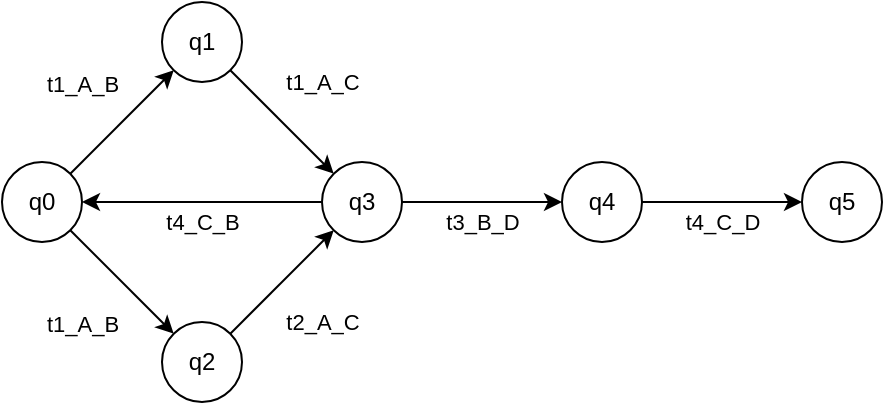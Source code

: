 <mxfile version="22.0.4" type="device">
  <diagram name="Pagina-1" id="nIeyPK9QJzHCQirBHih5">
    <mxGraphModel dx="472" dy="855" grid="1" gridSize="10" guides="1" tooltips="1" connect="1" arrows="1" fold="1" page="1" pageScale="1" pageWidth="827" pageHeight="1169" math="0" shadow="0">
      <root>
        <mxCell id="0" />
        <mxCell id="1" parent="0" />
        <mxCell id="TcRPlJFlF0x7xFAKsVos-1" style="rounded=0;orthogonalLoop=1;jettySize=auto;html=1;" edge="1" parent="1" source="TcRPlJFlF0x7xFAKsVos-5" target="TcRPlJFlF0x7xFAKsVos-9">
          <mxGeometry relative="1" as="geometry" />
        </mxCell>
        <mxCell id="TcRPlJFlF0x7xFAKsVos-2" value="t1_A_B" style="edgeLabel;html=1;align=center;verticalAlign=middle;resizable=0;points=[];" vertex="1" connectable="0" parent="TcRPlJFlF0x7xFAKsVos-1">
          <mxGeometry x="0.056" y="-1" relative="1" as="geometry">
            <mxPoint x="-22" y="-19" as="offset" />
          </mxGeometry>
        </mxCell>
        <mxCell id="TcRPlJFlF0x7xFAKsVos-3" style="rounded=0;orthogonalLoop=1;jettySize=auto;html=1;" edge="1" parent="1" source="TcRPlJFlF0x7xFAKsVos-5" target="TcRPlJFlF0x7xFAKsVos-12">
          <mxGeometry relative="1" as="geometry">
            <mxPoint x="205.858" y="285.858" as="targetPoint" />
          </mxGeometry>
        </mxCell>
        <mxCell id="TcRPlJFlF0x7xFAKsVos-4" value="t1_A_B" style="edgeLabel;html=1;align=center;verticalAlign=middle;resizable=0;points=[];" vertex="1" connectable="0" parent="TcRPlJFlF0x7xFAKsVos-3">
          <mxGeometry x="-0.13" y="2" relative="1" as="geometry">
            <mxPoint x="-18" y="25" as="offset" />
          </mxGeometry>
        </mxCell>
        <mxCell id="TcRPlJFlF0x7xFAKsVos-5" value="q0" style="ellipse;whiteSpace=wrap;html=1;aspect=fixed;" vertex="1" parent="1">
          <mxGeometry x="120" y="160" width="40" height="40" as="geometry" />
        </mxCell>
        <mxCell id="TcRPlJFlF0x7xFAKsVos-14" style="edgeStyle=orthogonalEdgeStyle;rounded=0;orthogonalLoop=1;jettySize=auto;html=1;" edge="1" parent="1" source="TcRPlJFlF0x7xFAKsVos-6" target="TcRPlJFlF0x7xFAKsVos-5">
          <mxGeometry relative="1" as="geometry" />
        </mxCell>
        <mxCell id="TcRPlJFlF0x7xFAKsVos-22" value="t4_C_B" style="edgeLabel;html=1;align=center;verticalAlign=middle;resizable=0;points=[];" vertex="1" connectable="0" parent="TcRPlJFlF0x7xFAKsVos-14">
          <mxGeometry y="-1" relative="1" as="geometry">
            <mxPoint y="11" as="offset" />
          </mxGeometry>
        </mxCell>
        <mxCell id="TcRPlJFlF0x7xFAKsVos-19" style="edgeStyle=orthogonalEdgeStyle;rounded=0;orthogonalLoop=1;jettySize=auto;html=1;" edge="1" parent="1" source="TcRPlJFlF0x7xFAKsVos-6" target="TcRPlJFlF0x7xFAKsVos-15">
          <mxGeometry relative="1" as="geometry" />
        </mxCell>
        <mxCell id="TcRPlJFlF0x7xFAKsVos-20" value="t3_B_D" style="edgeLabel;html=1;align=center;verticalAlign=middle;resizable=0;points=[];" vertex="1" connectable="0" parent="TcRPlJFlF0x7xFAKsVos-19">
          <mxGeometry x="0.15" y="-2" relative="1" as="geometry">
            <mxPoint x="-6" y="8" as="offset" />
          </mxGeometry>
        </mxCell>
        <mxCell id="TcRPlJFlF0x7xFAKsVos-6" value="q3" style="ellipse;whiteSpace=wrap;html=1;aspect=fixed;" vertex="1" parent="1">
          <mxGeometry x="280" y="160" width="40" height="40" as="geometry" />
        </mxCell>
        <mxCell id="TcRPlJFlF0x7xFAKsVos-7" style="rounded=0;orthogonalLoop=1;jettySize=auto;html=1;" edge="1" parent="1" source="TcRPlJFlF0x7xFAKsVos-9" target="TcRPlJFlF0x7xFAKsVos-6">
          <mxGeometry relative="1" as="geometry" />
        </mxCell>
        <mxCell id="TcRPlJFlF0x7xFAKsVos-8" value="t1_A_C" style="edgeLabel;html=1;align=center;verticalAlign=middle;resizable=0;points=[];" vertex="1" connectable="0" parent="TcRPlJFlF0x7xFAKsVos-7">
          <mxGeometry x="-0.251" y="-2" relative="1" as="geometry">
            <mxPoint x="28" y="-15" as="offset" />
          </mxGeometry>
        </mxCell>
        <mxCell id="TcRPlJFlF0x7xFAKsVos-9" value="q1" style="ellipse;whiteSpace=wrap;html=1;aspect=fixed;" vertex="1" parent="1">
          <mxGeometry x="200" y="80" width="40" height="40" as="geometry" />
        </mxCell>
        <mxCell id="TcRPlJFlF0x7xFAKsVos-10" style="rounded=0;orthogonalLoop=1;jettySize=auto;html=1;" edge="1" parent="1" source="TcRPlJFlF0x7xFAKsVos-12" target="TcRPlJFlF0x7xFAKsVos-6">
          <mxGeometry relative="1" as="geometry">
            <mxPoint x="325.858" y="285.858" as="targetPoint" />
          </mxGeometry>
        </mxCell>
        <mxCell id="TcRPlJFlF0x7xFAKsVos-11" value="t2_A_C" style="edgeLabel;html=1;align=center;verticalAlign=middle;resizable=0;points=[];" vertex="1" connectable="0" parent="TcRPlJFlF0x7xFAKsVos-10">
          <mxGeometry x="-0.176" y="-2" relative="1" as="geometry">
            <mxPoint x="23" y="14" as="offset" />
          </mxGeometry>
        </mxCell>
        <mxCell id="TcRPlJFlF0x7xFAKsVos-12" value="q2" style="ellipse;whiteSpace=wrap;html=1;aspect=fixed;" vertex="1" parent="1">
          <mxGeometry x="200" y="240" width="40" height="40" as="geometry" />
        </mxCell>
        <mxCell id="TcRPlJFlF0x7xFAKsVos-18" style="edgeStyle=orthogonalEdgeStyle;rounded=0;orthogonalLoop=1;jettySize=auto;html=1;" edge="1" parent="1" source="TcRPlJFlF0x7xFAKsVos-15" target="TcRPlJFlF0x7xFAKsVos-16">
          <mxGeometry relative="1" as="geometry" />
        </mxCell>
        <mxCell id="TcRPlJFlF0x7xFAKsVos-21" value="t4_C_D" style="edgeLabel;html=1;align=center;verticalAlign=middle;resizable=0;points=[];" vertex="1" connectable="0" parent="TcRPlJFlF0x7xFAKsVos-18">
          <mxGeometry x="-0.075" y="2" relative="1" as="geometry">
            <mxPoint x="3" y="12" as="offset" />
          </mxGeometry>
        </mxCell>
        <mxCell id="TcRPlJFlF0x7xFAKsVos-15" value="q4" style="ellipse;whiteSpace=wrap;html=1;aspect=fixed;" vertex="1" parent="1">
          <mxGeometry x="400" y="160" width="40" height="40" as="geometry" />
        </mxCell>
        <mxCell id="TcRPlJFlF0x7xFAKsVos-16" value="q5" style="ellipse;whiteSpace=wrap;html=1;aspect=fixed;" vertex="1" parent="1">
          <mxGeometry x="520" y="160" width="40" height="40" as="geometry" />
        </mxCell>
      </root>
    </mxGraphModel>
  </diagram>
</mxfile>
